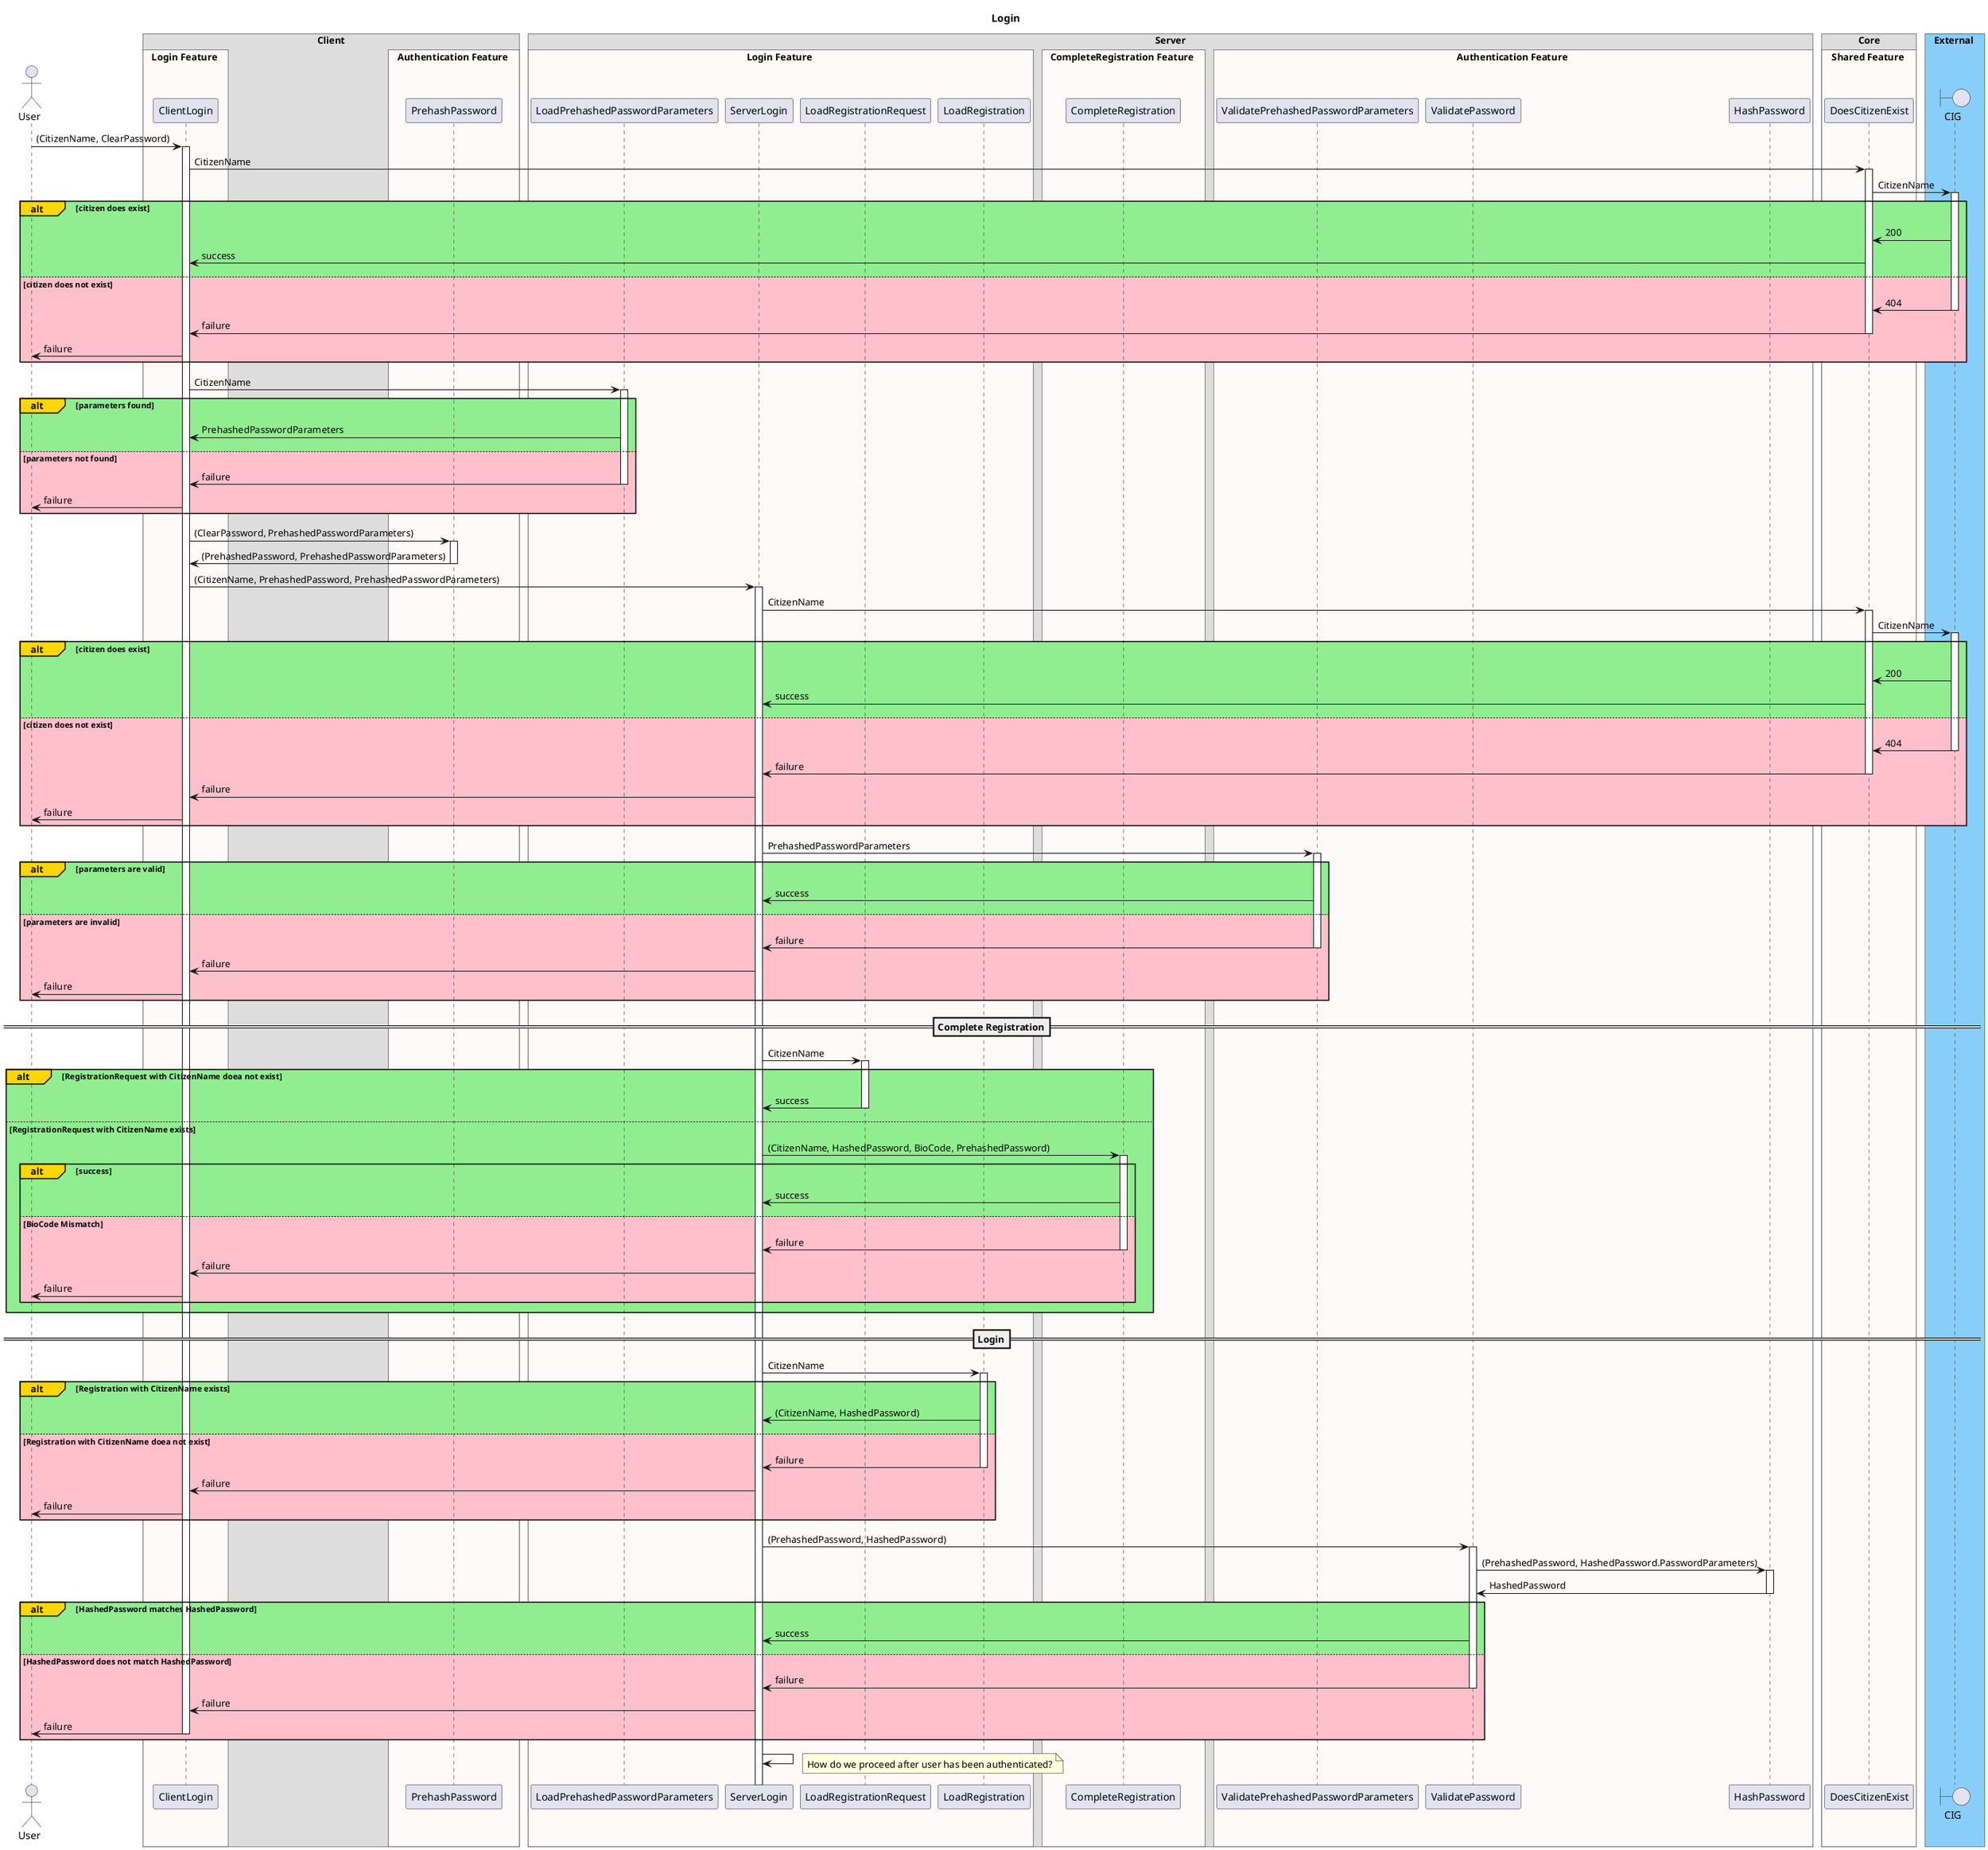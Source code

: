 @startuml

!pragma teoz true

title Login

actor User

box Client
box Login Feature #Snow
participant ClientLogin
end box

box Authentication Feature #Snow
participant PrehashPassword
end box
end box

box Server
box Login Feature #Snow
participant LoadPrehashedPasswordParameters
participant ServerLogin
participant LoadRegistrationRequest
participant LoadRegistration
end box

box CompleteRegistration Feature #Snow
participant CompleteRegistration
end box

box Authentication Feature #Snow
participant ValidatePrehashedPasswordParameters
participant ValidatePassword
participant HashPassword
end box
end box

box Core
box Shared Feature #Snow
participant DoesCitizenExist
end box
end box

box External #LightSkyBlue
boundary CIG
end box

User -> ClientLogin: (CitizenName, ClearPassword)
activate ClientLogin

ClientLogin -> DoesCitizenExist: CitizenName
activate DoesCitizenExist
DoesCitizenExist -> CIG: CitizenName
activate CIG
alt#Gold #LightGreen citizen does exist
    CIG -> DoesCitizenExist: 200
    DoesCitizenExist -> ClientLogin: success
else #Pink citizen does not exist
    CIG -> DoesCitizenExist: 404
    deactivate CIG
    DoesCitizenExist -> ClientLogin: failure
    deactivate DoesCitizenExist
    ClientLogin -> User: failure
end

ClientLogin -> LoadPrehashedPasswordParameters: CitizenName
activate LoadPrehashedPasswordParameters
alt#Gold #LightGreen parameters found
    LoadPrehashedPasswordParameters -> ClientLogin: PrehashedPasswordParameters
else #Pink parameters not found
    LoadPrehashedPasswordParameters -> ClientLogin: failure
    deactivate LoadPrehashedPasswordParameters
    ClientLogin -> User: failure
end
ClientLogin -> PrehashPassword: (ClearPassword, PrehashedPasswordParameters)
activate PrehashPassword
PrehashPassword -> ClientLogin: (PrehashedPassword, PrehashedPasswordParameters)
deactivate PrehashPassword

ClientLogin -> ServerLogin: (CitizenName, PrehashedPassword, PrehashedPasswordParameters)
activate ServerLogin

ServerLogin -> DoesCitizenExist: CitizenName
activate DoesCitizenExist
DoesCitizenExist -> CIG: CitizenName
activate CIG
alt#Gold #LightGreen citizen does exist
    CIG -> DoesCitizenExist: 200
    DoesCitizenExist -> ServerLogin: success
else #Pink citizen does not exist
    CIG -> DoesCitizenExist: 404
    deactivate CIG
    DoesCitizenExist -> ServerLogin: failure
    deactivate DoesCitizenExist
    ServerLogin -> ClientLogin: failure
    ClientLogin -> User: failure
end

ServerLogin -> ValidatePrehashedPasswordParameters: PrehashedPasswordParameters
activate ValidatePrehashedPasswordParameters
alt#Gold #LightGreen parameters are valid
    ValidatePrehashedPasswordParameters -> ServerLogin: success
else #Pink parameters are invalid
    ValidatePrehashedPasswordParameters -> ServerLogin: failure
    deactivate ValidatePrehashedPasswordParameters
    ServerLogin -> ClientLogin: failure
    ClientLogin -> User: failure
end

==Complete Registration==
ServerLogin -> LoadRegistrationRequest: CitizenName
activate LoadRegistrationRequest
alt#Gold #LightGreen RegistrationRequest with CitizenName doea not exist
    LoadRegistrationRequest -> ServerLogin: success
    deactivate LoadRegistrationRequest
else #LightGreen RegistrationRequest with CitizenName exists
    ServerLogin -> CompleteRegistration: (CitizenName, HashedPassword, BioCode, PrehashedPassword)
    activate CompleteRegistration
    alt#Gold #LightGreen success
        CompleteRegistration -> ServerLogin: success
    else #Pink BioCode Mismatch
        CompleteRegistration -> ServerLogin: failure
        deactivate CompleteRegistration
        ServerLogin -> ClientLogin: failure
        ClientLogin -> User: failure
    end
end

==Login==

ServerLogin -> LoadRegistration: CitizenName
activate LoadRegistration
alt#Gold #LightGreen Registration with CitizenName exists
    LoadRegistration -> ServerLogin: (CitizenName, HashedPassword)
else #Pink Registration with CitizenName doea not exist
    LoadRegistration -> ServerLogin: failure
    deactivate LoadRegistration
    ServerLogin -> ClientLogin: failure
    ClientLogin -> User: failure
end
ServerLogin -> ValidatePassword: (PrehashedPassword, HashedPassword)
activate ValidatePassword
ValidatePassword -> HashPassword: (PrehashedPassword, HashedPassword.PasswordParameters)
activate HashPassword
HashPassword -> ValidatePassword: HashedPassword
deactivate HashPassword
alt#Gold #LightGreen HashedPassword matches HashedPassword
    ValidatePassword -> ServerLogin: success
else #Pink HashedPassword does not match HashedPassword
    ValidatePassword -> ServerLogin: failure
    deactivate ValidatePassword
    ServerLogin -> ClientLogin: failure
    'deactivate ServerLogin
    ClientLogin -> User: failure
    deactivate ClientLogin

end
ServerLogin -> ServerLogin
note right: How do we proceed after user has been authenticated?

@enduml
